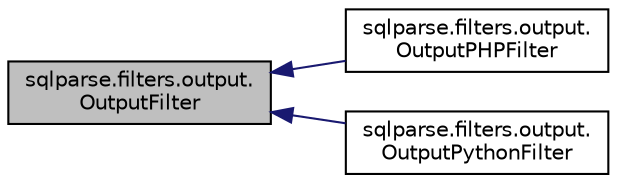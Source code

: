 digraph "sqlparse.filters.output.OutputFilter"
{
 // LATEX_PDF_SIZE
  edge [fontname="Helvetica",fontsize="10",labelfontname="Helvetica",labelfontsize="10"];
  node [fontname="Helvetica",fontsize="10",shape=record];
  rankdir="LR";
  Node1 [label="sqlparse.filters.output.\lOutputFilter",height=0.2,width=0.4,color="black", fillcolor="grey75", style="filled", fontcolor="black",tooltip=" "];
  Node1 -> Node2 [dir="back",color="midnightblue",fontsize="10",style="solid",fontname="Helvetica"];
  Node2 [label="sqlparse.filters.output.\lOutputPHPFilter",height=0.2,width=0.4,color="black", fillcolor="white", style="filled",URL="$de/d87/classsqlparse_1_1filters_1_1output_1_1_output_p_h_p_filter.html",tooltip=" "];
  Node1 -> Node3 [dir="back",color="midnightblue",fontsize="10",style="solid",fontname="Helvetica"];
  Node3 [label="sqlparse.filters.output.\lOutputPythonFilter",height=0.2,width=0.4,color="black", fillcolor="white", style="filled",URL="$d8/d5a/classsqlparse_1_1filters_1_1output_1_1_output_python_filter.html",tooltip=" "];
}
